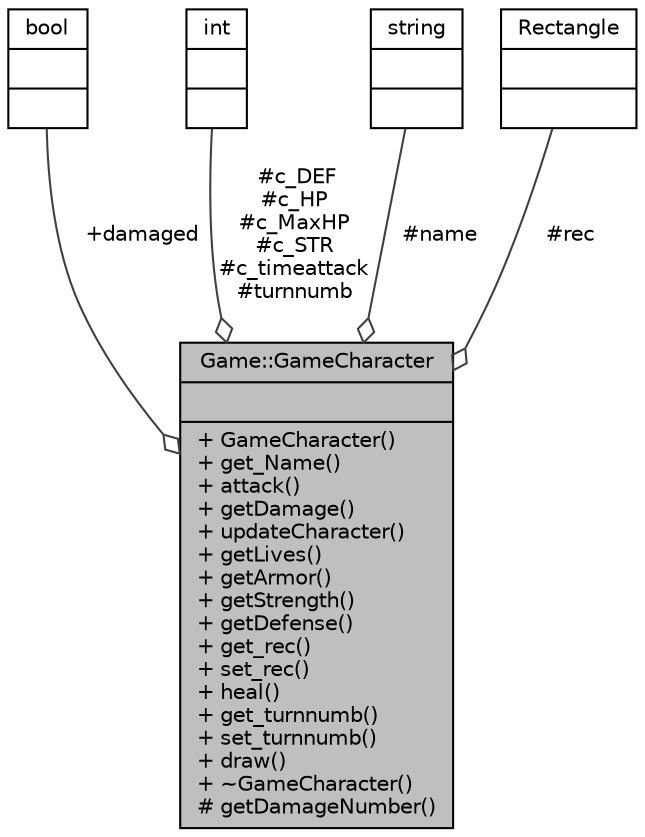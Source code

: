 digraph "Game::GameCharacter"
{
 // LATEX_PDF_SIZE
  bgcolor="transparent";
  edge [fontname="Helvetica",fontsize="10",labelfontname="Helvetica",labelfontsize="10"];
  node [fontname="Helvetica",fontsize="10",shape=record];
  Node1 [label="{Game::GameCharacter\n||+ GameCharacter()\l+ get_Name()\l+ attack()\l+ getDamage()\l+ updateCharacter()\l+ getLives()\l+ getArmor()\l+ getStrength()\l+ getDefense()\l+ get_rec()\l+ set_rec()\l+ heal()\l+ get_turnnumb()\l+ set_turnnumb()\l+ draw()\l+ ~GameCharacter()\l# getDamageNumber()\l}",height=0.2,width=0.4,color="black", fillcolor="grey75", style="filled", fontcolor="black",tooltip=" "];
  Node2 -> Node1 [color="grey25",fontsize="10",style="solid",label=" +damaged" ,arrowhead="odiamond",fontname="Helvetica"];
  Node2 [label="{bool\n||}",height=0.2,width=0.4,color="black",tooltip=" "];
  Node3 -> Node1 [color="grey25",fontsize="10",style="solid",label=" #c_DEF\n#c_HP\n#c_MaxHP\n#c_STR\n#c_timeattack\n#turnnumb" ,arrowhead="odiamond",fontname="Helvetica"];
  Node3 [label="{int\n||}",height=0.2,width=0.4,color="black",tooltip=" "];
  Node4 -> Node1 [color="grey25",fontsize="10",style="solid",label=" #name" ,arrowhead="odiamond",fontname="Helvetica"];
  Node4 [label="{string\n||}",height=0.2,width=0.4,color="black",tooltip=" "];
  Node5 -> Node1 [color="grey25",fontsize="10",style="solid",label=" #rec" ,arrowhead="odiamond",fontname="Helvetica"];
  Node5 [label="{Rectangle\n||}",height=0.2,width=0.4,color="black",tooltip=" "];
}
